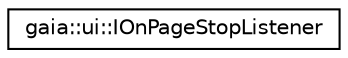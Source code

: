 digraph G
{
  edge [fontname="Helvetica",fontsize="10",labelfontname="Helvetica",labelfontsize="10"];
  node [fontname="Helvetica",fontsize="10",shape=record];
  rankdir=LR;
  Node1 [label="gaia::ui::IOnPageStopListener",height=0.2,width=0.4,color="black", fillcolor="white", style="filled",URL="$df/da9/classgaia_1_1ui_1_1_i_on_page_stop_listener.html",tooltip="Interface definition for a class that will be called when the container&#39;s Page is stopped..."];
}
